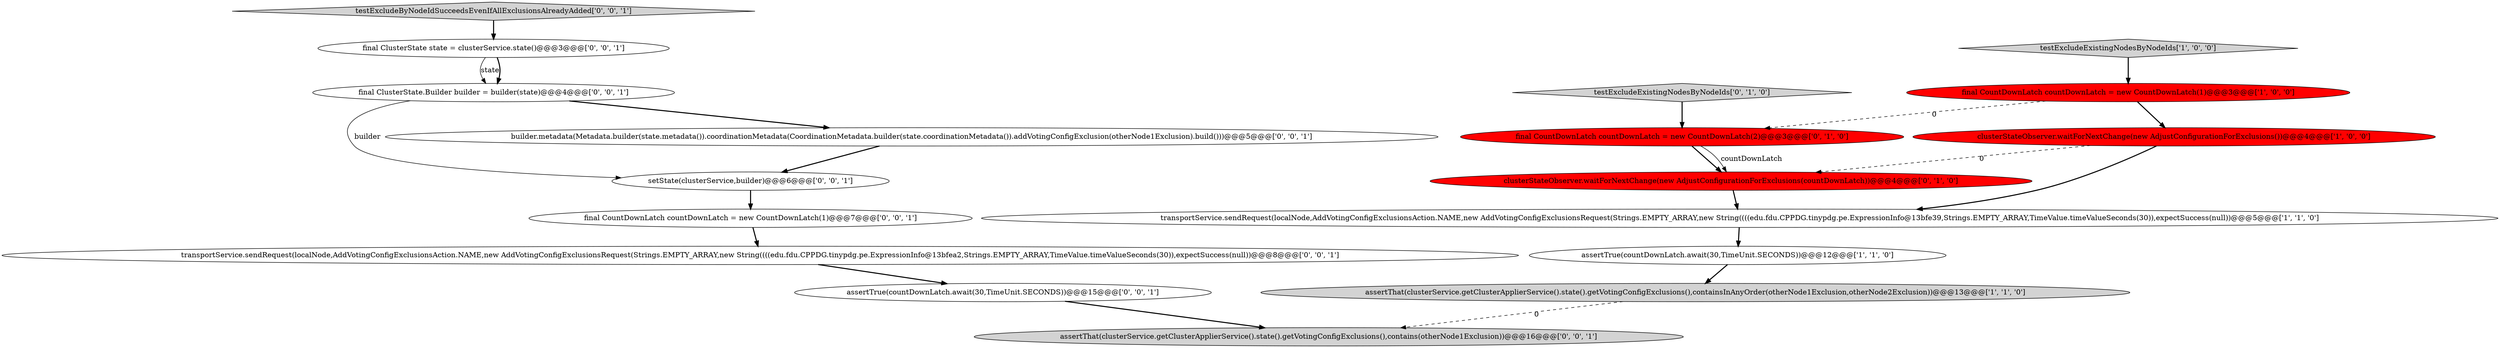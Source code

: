 digraph {
5 [style = filled, label = "transportService.sendRequest(localNode,AddVotingConfigExclusionsAction.NAME,new AddVotingConfigExclusionsRequest(Strings.EMPTY_ARRAY,new String((((edu.fdu.CPPDG.tinypdg.pe.ExpressionInfo@13bfe39,Strings.EMPTY_ARRAY,TimeValue.timeValueSeconds(30)),expectSuccess(null))@@@5@@@['1', '1', '0']", fillcolor = white, shape = ellipse image = "AAA0AAABBB1BBB"];
17 [style = filled, label = "final ClusterState state = clusterService.state()@@@3@@@['0', '0', '1']", fillcolor = white, shape = ellipse image = "AAA0AAABBB3BBB"];
7 [style = filled, label = "final CountDownLatch countDownLatch = new CountDownLatch(2)@@@3@@@['0', '1', '0']", fillcolor = red, shape = ellipse image = "AAA1AAABBB2BBB"];
8 [style = filled, label = "testExcludeExistingNodesByNodeIds['0', '1', '0']", fillcolor = lightgray, shape = diamond image = "AAA0AAABBB2BBB"];
12 [style = filled, label = "final ClusterState.Builder builder = builder(state)@@@4@@@['0', '0', '1']", fillcolor = white, shape = ellipse image = "AAA0AAABBB3BBB"];
1 [style = filled, label = "assertTrue(countDownLatch.await(30,TimeUnit.SECONDS))@@@12@@@['1', '1', '0']", fillcolor = white, shape = ellipse image = "AAA0AAABBB1BBB"];
9 [style = filled, label = "assertThat(clusterService.getClusterApplierService().state().getVotingConfigExclusions(),contains(otherNode1Exclusion))@@@16@@@['0', '0', '1']", fillcolor = lightgray, shape = ellipse image = "AAA0AAABBB3BBB"];
0 [style = filled, label = "final CountDownLatch countDownLatch = new CountDownLatch(1)@@@3@@@['1', '0', '0']", fillcolor = red, shape = ellipse image = "AAA1AAABBB1BBB"];
2 [style = filled, label = "assertThat(clusterService.getClusterApplierService().state().getVotingConfigExclusions(),containsInAnyOrder(otherNode1Exclusion,otherNode2Exclusion))@@@13@@@['1', '1', '0']", fillcolor = lightgray, shape = ellipse image = "AAA0AAABBB1BBB"];
6 [style = filled, label = "clusterStateObserver.waitForNextChange(new AdjustConfigurationForExclusions(countDownLatch))@@@4@@@['0', '1', '0']", fillcolor = red, shape = ellipse image = "AAA1AAABBB2BBB"];
15 [style = filled, label = "transportService.sendRequest(localNode,AddVotingConfigExclusionsAction.NAME,new AddVotingConfigExclusionsRequest(Strings.EMPTY_ARRAY,new String((((edu.fdu.CPPDG.tinypdg.pe.ExpressionInfo@13bfea2,Strings.EMPTY_ARRAY,TimeValue.timeValueSeconds(30)),expectSuccess(null))@@@8@@@['0', '0', '1']", fillcolor = white, shape = ellipse image = "AAA0AAABBB3BBB"];
16 [style = filled, label = "testExcludeByNodeIdSucceedsEvenIfAllExclusionsAlreadyAdded['0', '0', '1']", fillcolor = lightgray, shape = diamond image = "AAA0AAABBB3BBB"];
4 [style = filled, label = "clusterStateObserver.waitForNextChange(new AdjustConfigurationForExclusions())@@@4@@@['1', '0', '0']", fillcolor = red, shape = ellipse image = "AAA1AAABBB1BBB"];
14 [style = filled, label = "setState(clusterService,builder)@@@6@@@['0', '0', '1']", fillcolor = white, shape = ellipse image = "AAA0AAABBB3BBB"];
13 [style = filled, label = "builder.metadata(Metadata.builder(state.metadata()).coordinationMetadata(CoordinationMetadata.builder(state.coordinationMetadata()).addVotingConfigExclusion(otherNode1Exclusion).build()))@@@5@@@['0', '0', '1']", fillcolor = white, shape = ellipse image = "AAA0AAABBB3BBB"];
11 [style = filled, label = "assertTrue(countDownLatch.await(30,TimeUnit.SECONDS))@@@15@@@['0', '0', '1']", fillcolor = white, shape = ellipse image = "AAA0AAABBB3BBB"];
3 [style = filled, label = "testExcludeExistingNodesByNodeIds['1', '0', '0']", fillcolor = lightgray, shape = diamond image = "AAA0AAABBB1BBB"];
10 [style = filled, label = "final CountDownLatch countDownLatch = new CountDownLatch(1)@@@7@@@['0', '0', '1']", fillcolor = white, shape = ellipse image = "AAA0AAABBB3BBB"];
10->15 [style = bold, label=""];
14->10 [style = bold, label=""];
16->17 [style = bold, label=""];
17->12 [style = solid, label="state"];
4->6 [style = dashed, label="0"];
11->9 [style = bold, label=""];
3->0 [style = bold, label=""];
8->7 [style = bold, label=""];
12->13 [style = bold, label=""];
5->1 [style = bold, label=""];
6->5 [style = bold, label=""];
17->12 [style = bold, label=""];
15->11 [style = bold, label=""];
0->4 [style = bold, label=""];
2->9 [style = dashed, label="0"];
7->6 [style = bold, label=""];
7->6 [style = solid, label="countDownLatch"];
1->2 [style = bold, label=""];
0->7 [style = dashed, label="0"];
4->5 [style = bold, label=""];
13->14 [style = bold, label=""];
12->14 [style = solid, label="builder"];
}
